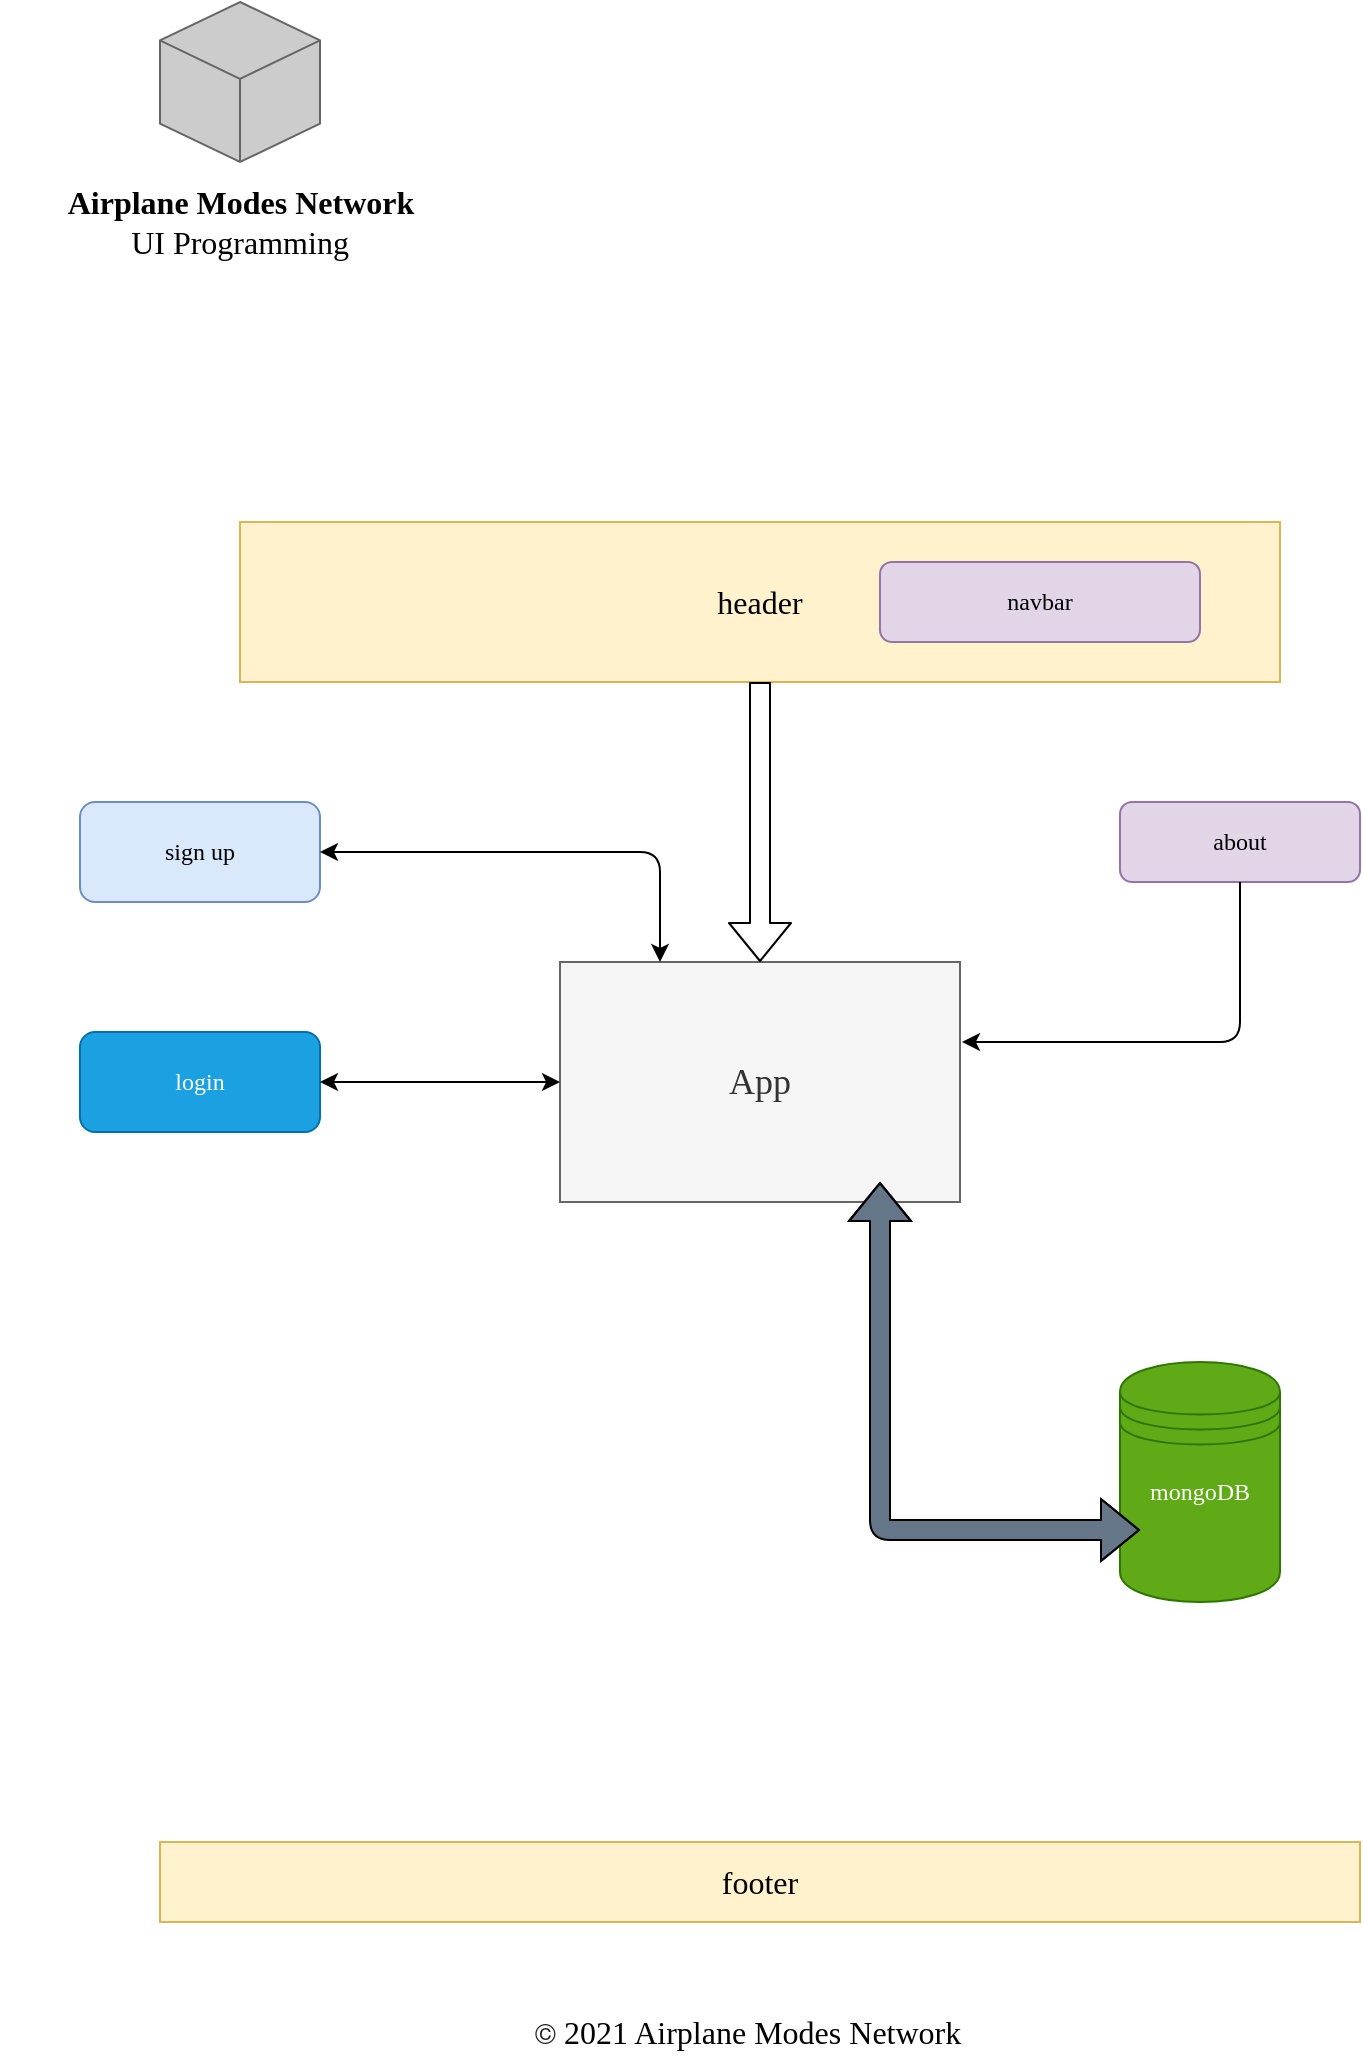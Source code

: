 <mxfile version="14.6.13" type="device"><diagram id="qGpGABQ5d1bLVqfq1qro" name="Page-1"><mxGraphModel dx="946" dy="1803" grid="1" gridSize="10" guides="1" tooltips="1" connect="1" arrows="1" fold="1" page="1" pageScale="1" pageWidth="827" pageHeight="1169" math="0" shadow="0"><root><mxCell id="0"/><mxCell id="1" parent="0"/><mxCell id="mAKlx-0-kVAxt7BrDNov-1" value="&lt;font style=&quot;font-size: 18px&quot;&gt;App&lt;/font&gt;" style="rounded=0;whiteSpace=wrap;html=1;fillColor=#f5f5f5;strokeColor=#666666;fontColor=#333333;fontFamily=Ubuntu;fontSource=https%3A%2F%2Ffonts.googleapis.com%2Fcss%3Ffamily%3DUbuntu;" parent="1" vertex="1"><mxGeometry x="320" y="-640" width="200" height="120" as="geometry"/></mxCell><mxCell id="mAKlx-0-kVAxt7BrDNov-3" value="" style="html=1;whiteSpace=wrap;shape=isoCube2;backgroundOutline=1;isoAngle=15;fontStyle=0;strokeColor=#666666;fontColor=#333333;gradientDirection=east;fillColor=#CCCCCC;fontFamily=Ubuntu;fontSource=https%3A%2F%2Ffonts.googleapis.com%2Fcss%3Ffamily%3DUbuntu;" parent="1" vertex="1"><mxGeometry x="120" y="-1120" width="80" height="80" as="geometry"/></mxCell><mxCell id="mAKlx-0-kVAxt7BrDNov-6" value="Airplane Modes Network" style="text;strokeColor=none;fillColor=none;html=1;fontSize=16;fontStyle=1;verticalAlign=middle;align=center;fontFamily=Ubuntu;fontSource=https%3A%2F%2Ffonts.googleapis.com%2Fcss%3Ffamily%3DUbuntu;" parent="1" vertex="1"><mxGeometry x="40" y="-1040" width="240" height="40" as="geometry"/></mxCell><mxCell id="mAKlx-0-kVAxt7BrDNov-7" value="UI Programming" style="text;html=1;strokeColor=none;fillColor=none;align=center;verticalAlign=middle;whiteSpace=wrap;rounded=0;fontFamily=Ubuntu;fontSize=16;fontSource=https%3A%2F%2Ffonts.googleapis.com%2Fcss%3Ffamily%3DUbuntu;" parent="1" vertex="1"><mxGeometry x="80" y="-1010" width="160" height="20" as="geometry"/></mxCell><mxCell id="mAKlx-0-kVAxt7BrDNov-9" value="header" style="rounded=0;whiteSpace=wrap;html=1;fontFamily=Ubuntu;fontSize=16;fillColor=#fff2cc;strokeColor=#d6b656;fontSource=https%3A%2F%2Ffonts.googleapis.com%2Fcss%3Ffamily%3DUbuntu;" parent="1" vertex="1"><mxGeometry x="160" y="-860" width="520" height="80" as="geometry"/></mxCell><mxCell id="mAKlx-0-kVAxt7BrDNov-14" value="footer" style="rounded=0;whiteSpace=wrap;html=1;fontFamily=Ubuntu;fontSize=16;fontSource=https%3A%2F%2Ffonts.googleapis.com%2Fcss%3Ffamily%3DUbuntu;fillColor=#fff2cc;strokeColor=#d6b656;" parent="1" vertex="1"><mxGeometry x="120" y="-200" width="600" height="40" as="geometry"/></mxCell><mxCell id="mAKlx-0-kVAxt7BrDNov-17" value="&lt;span style=&quot;color: rgb(34 , 34 , 34) ; font-family: &amp;#34;ddg_proximanova&amp;#34; , &amp;#34;ddg_proximanova_ui_0&amp;#34; , &amp;#34;ddg_proximanova_ui_1&amp;#34; , &amp;#34;ddg_proximanova_ui_2&amp;#34; , &amp;#34;ddg_proximanova_ui_3&amp;#34; , &amp;#34;ddg_proximanova_ui_4&amp;#34; , &amp;#34;ddg_proximanova_ui_5&amp;#34; , &amp;#34;ddg_proximanova_ui_6&amp;#34; , &amp;#34;proxima nova&amp;#34; , &amp;#34;helvetica neue&amp;#34; , &amp;#34;helvetica&amp;#34; , &amp;#34;segoe ui&amp;#34; , &amp;#34;nimbus sans l&amp;#34; , &amp;#34;liberation sans&amp;#34; , &amp;#34;open sans&amp;#34; , &amp;#34;freesans&amp;#34; , &amp;#34;arial&amp;#34; , sans-serif ; font-size: 14.4px ; text-align: left ; background-color: rgb(255 , 255 , 255)&quot;&gt;©&lt;/span&gt;&amp;nbsp;2021 Airplane Modes Network" style="text;html=1;strokeColor=none;fillColor=none;align=center;verticalAlign=middle;whiteSpace=wrap;rounded=0;fontFamily=Ubuntu;fontSize=16;fontSource=https%3A%2F%2Ffonts.googleapis.com%2Fcss%3Ffamily%3DUbuntu;" parent="1" vertex="1"><mxGeometry x="254" y="-120" width="320" height="30" as="geometry"/></mxCell><mxCell id="piQO-AaOCxSS-hY3U4HE-2" value="navbar" style="rounded=1;whiteSpace=wrap;html=1;fontFamily=Ubuntu;fontSource=https%3A%2F%2Ffonts.googleapis.com%2Fcss%3Ffamily%3DUbuntu;fillColor=#e1d5e7;strokeColor=#9673a6;strokeWidth=1;perimeterSpacing=0;" parent="1" vertex="1"><mxGeometry x="480" y="-840" width="160" height="40" as="geometry"/></mxCell><mxCell id="piQO-AaOCxSS-hY3U4HE-7" value="&lt;font face=&quot;Ubuntu&quot; data-font-src=&quot;https://fonts.googleapis.com/css?family=Ubuntu&quot;&gt;about&lt;/font&gt;" style="rounded=1;whiteSpace=wrap;html=1;fillColor=#e1d5e7;strokeColor=#9673a6;" parent="1" vertex="1"><mxGeometry x="600" y="-720" width="120" height="40" as="geometry"/></mxCell><mxCell id="piQO-AaOCxSS-hY3U4HE-9" value="&lt;font face=&quot;Ubuntu&quot; data-font-src=&quot;https://fonts.googleapis.com/css?family=Ubuntu&quot;&gt;sign up&lt;/font&gt;" style="rounded=1;whiteSpace=wrap;html=1;fillColor=#dae8fc;strokeColor=#6c8ebf;" parent="1" vertex="1"><mxGeometry x="80" y="-720" width="120" height="50" as="geometry"/></mxCell><mxCell id="piQO-AaOCxSS-hY3U4HE-10" value="&lt;font face=&quot;Ubuntu&quot; data-font-src=&quot;https://fonts.googleapis.com/css?family=Ubuntu&quot;&gt;login&lt;/font&gt;" style="rounded=1;whiteSpace=wrap;html=1;fillColor=#1ba1e2;strokeColor=#006EAF;fontColor=#ffffff;" parent="1" vertex="1"><mxGeometry x="80" y="-605" width="120" height="50" as="geometry"/></mxCell><mxCell id="E5KXXDKJCg9H35QrvfZ2-1" value="&lt;font face=&quot;Ubuntu&quot; data-font-src=&quot;https://fonts.googleapis.com/css?family=Ubuntu&quot;&gt;mongoDB&lt;br&gt;&lt;br&gt;&lt;br&gt;&lt;/font&gt;" style="shape=datastore;whiteSpace=wrap;html=1;fillColor=#60a917;strokeColor=#2D7600;fontColor=#ffffff;" parent="1" vertex="1"><mxGeometry x="600" y="-440" width="80" height="120" as="geometry"/></mxCell><mxCell id="40yn8ge0PM3AoF3eTNG2-1" value="" style="endArrow=classic;startArrow=classic;html=1;fillColor=#647687;shadow=0;strokeWidth=1;shape=flexArrow;" edge="1" parent="1"><mxGeometry width="100" height="100" relative="1" as="geometry"><mxPoint x="610" y="-356" as="sourcePoint"/><mxPoint x="480" y="-530" as="targetPoint"/><Array as="points"><mxPoint x="480" y="-356"/></Array></mxGeometry></mxCell><mxCell id="40yn8ge0PM3AoF3eTNG2-3" value="" style="endArrow=classic;startArrow=classic;html=1;shadow=0;strokeColor=#000000;strokeWidth=1;exitX=0.25;exitY=0;exitDx=0;exitDy=0;" edge="1" parent="1" source="mAKlx-0-kVAxt7BrDNov-1" target="piQO-AaOCxSS-hY3U4HE-9"><mxGeometry width="50" height="50" relative="1" as="geometry"><mxPoint x="370" y="-695" as="sourcePoint"/><mxPoint x="440" y="-610" as="targetPoint"/><Array as="points"><mxPoint x="370" y="-695"/></Array></mxGeometry></mxCell><mxCell id="40yn8ge0PM3AoF3eTNG2-8" value="" style="endArrow=classic;startArrow=classic;html=1;shadow=0;strokeColor=#000000;strokeWidth=1;entryX=0;entryY=0.5;entryDx=0;entryDy=0;exitX=1;exitY=0.5;exitDx=0;exitDy=0;" edge="1" parent="1" source="piQO-AaOCxSS-hY3U4HE-10" target="mAKlx-0-kVAxt7BrDNov-1"><mxGeometry width="50" height="50" relative="1" as="geometry"><mxPoint x="200" y="-620" as="sourcePoint"/><mxPoint x="300" y="-621" as="targetPoint"/><Array as="points"/></mxGeometry></mxCell><mxCell id="40yn8ge0PM3AoF3eTNG2-9" value="" style="shape=flexArrow;endArrow=classic;html=1;shadow=0;strokeColor=#000000;strokeWidth=1;entryX=0.5;entryY=0;entryDx=0;entryDy=0;" edge="1" parent="1" target="mAKlx-0-kVAxt7BrDNov-1"><mxGeometry width="50" height="50" relative="1" as="geometry"><mxPoint x="420" y="-780" as="sourcePoint"/><mxPoint x="420" y="-620" as="targetPoint"/></mxGeometry></mxCell><mxCell id="40yn8ge0PM3AoF3eTNG2-10" value="" style="endArrow=classic;html=1;shadow=0;strokeColor=#000000;strokeWidth=1;entryX=1.005;entryY=0.333;entryDx=0;entryDy=0;entryPerimeter=0;exitX=0.5;exitY=1;exitDx=0;exitDy=0;" edge="1" parent="1" source="piQO-AaOCxSS-hY3U4HE-7" target="mAKlx-0-kVAxt7BrDNov-1"><mxGeometry width="50" height="50" relative="1" as="geometry"><mxPoint x="370" y="-670" as="sourcePoint"/><mxPoint x="420" y="-720" as="targetPoint"/><Array as="points"><mxPoint x="660" y="-600"/></Array></mxGeometry></mxCell></root></mxGraphModel></diagram></mxfile>